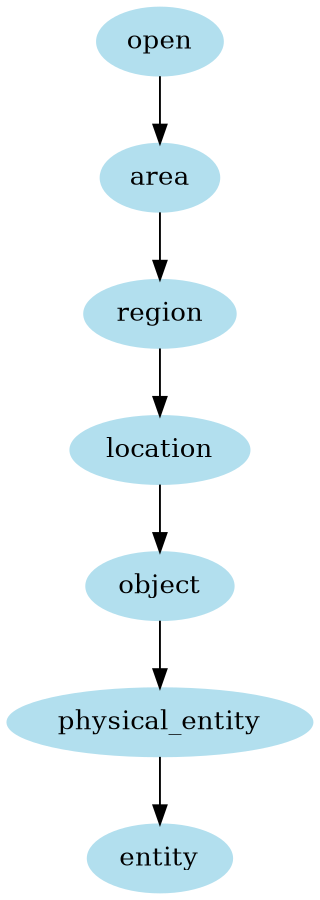 digraph unix {
	node [color=lightblue2 style=filled]
	size="6,6"
	open -> area
	area -> region
	region -> location
	location -> object
	object -> physical_entity
	physical_entity -> entity
}

